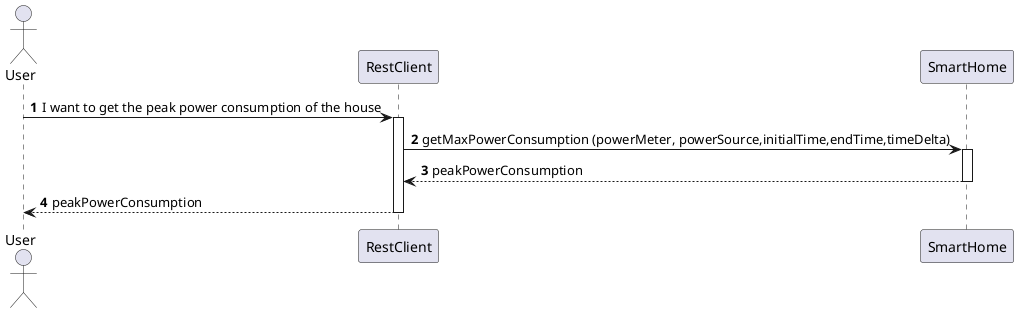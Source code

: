 @startuml
'https://plantuml.com/sequence-diagram

!pragma layout smetana

autonumber

actor "User" as User
participant "RestClient" as RC
participant "SmartHome" as SH


User -> RC : I want to get the peak power consumption of the house
activate RC

RC -> SH : getMaxPowerConsumption (powerMeter, powerSource,initialTime,endTime,timeDelta)
activate SH

SH --> RC : peakPowerConsumption
deactivate SH

RC --> User : peakPowerConsumption
deactivate RC

@enduml